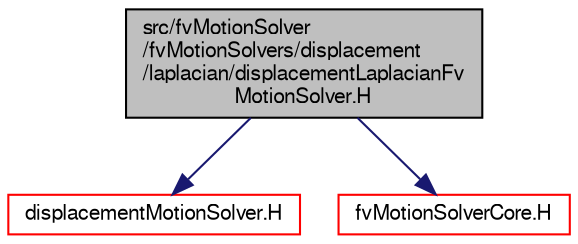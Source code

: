 digraph "src/fvMotionSolver/fvMotionSolvers/displacement/laplacian/displacementLaplacianFvMotionSolver.H"
{
  bgcolor="transparent";
  edge [fontname="FreeSans",fontsize="10",labelfontname="FreeSans",labelfontsize="10"];
  node [fontname="FreeSans",fontsize="10",shape=record];
  Node1 [label="src/fvMotionSolver\l/fvMotionSolvers/displacement\l/laplacian/displacementLaplacianFv\lMotionSolver.H",height=0.2,width=0.4,color="black", fillcolor="grey75", style="filled" fontcolor="black"];
  Node1 -> Node2 [color="midnightblue",fontsize="10",style="solid",fontname="FreeSans"];
  Node2 [label="displacementMotionSolver.H",height=0.2,width=0.4,color="red",URL="$a04436.html"];
  Node1 -> Node3 [color="midnightblue",fontsize="10",style="solid",fontname="FreeSans"];
  Node3 [label="fvMotionSolverCore.H",height=0.2,width=0.4,color="red",URL="$a05744.html"];
}
